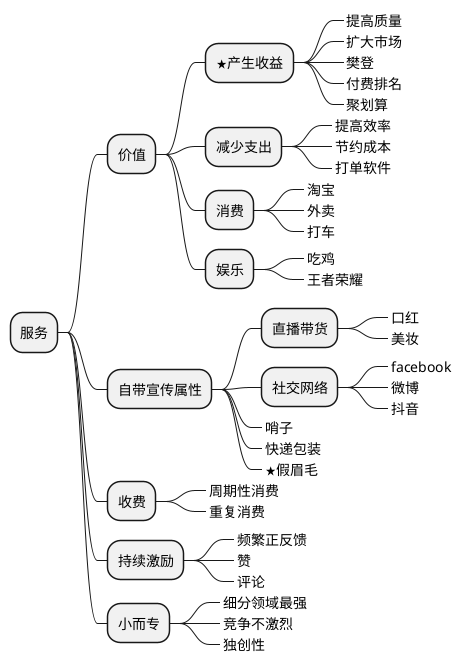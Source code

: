 @startmindmap 服务
* 服务
** 价值
*** <&star>产生收益
****_ 提高质量
****_ 扩大市场
****_ 樊登
****_ 付费排名
****_ 聚划算
*** 减少支出
****_ 提高效率
****_ 节约成本
****_ 打单软件
*** 消费
****_ 淘宝
****_ 外卖
****_ 打车
*** 娱乐
****_ 吃鸡
****_ 王者荣耀
** 自带宣传属性
*** 直播带货
****_ 口红
****_ 美妆
*** 社交网络
****_ facebook
****_ 微博
****_ 抖音
***_ 哨子
***_ 快递包装
***_ <&star>假眉毛
** 收费
***_ 周期性消费
***_ 重复消费
** 持续激励
***_ 频繁正反馈
***_ 赞
***_ 评论
** 小而专
***_ 细分领域最强
***_ 竞争不激烈
***_ 独创性
@endmindmap
